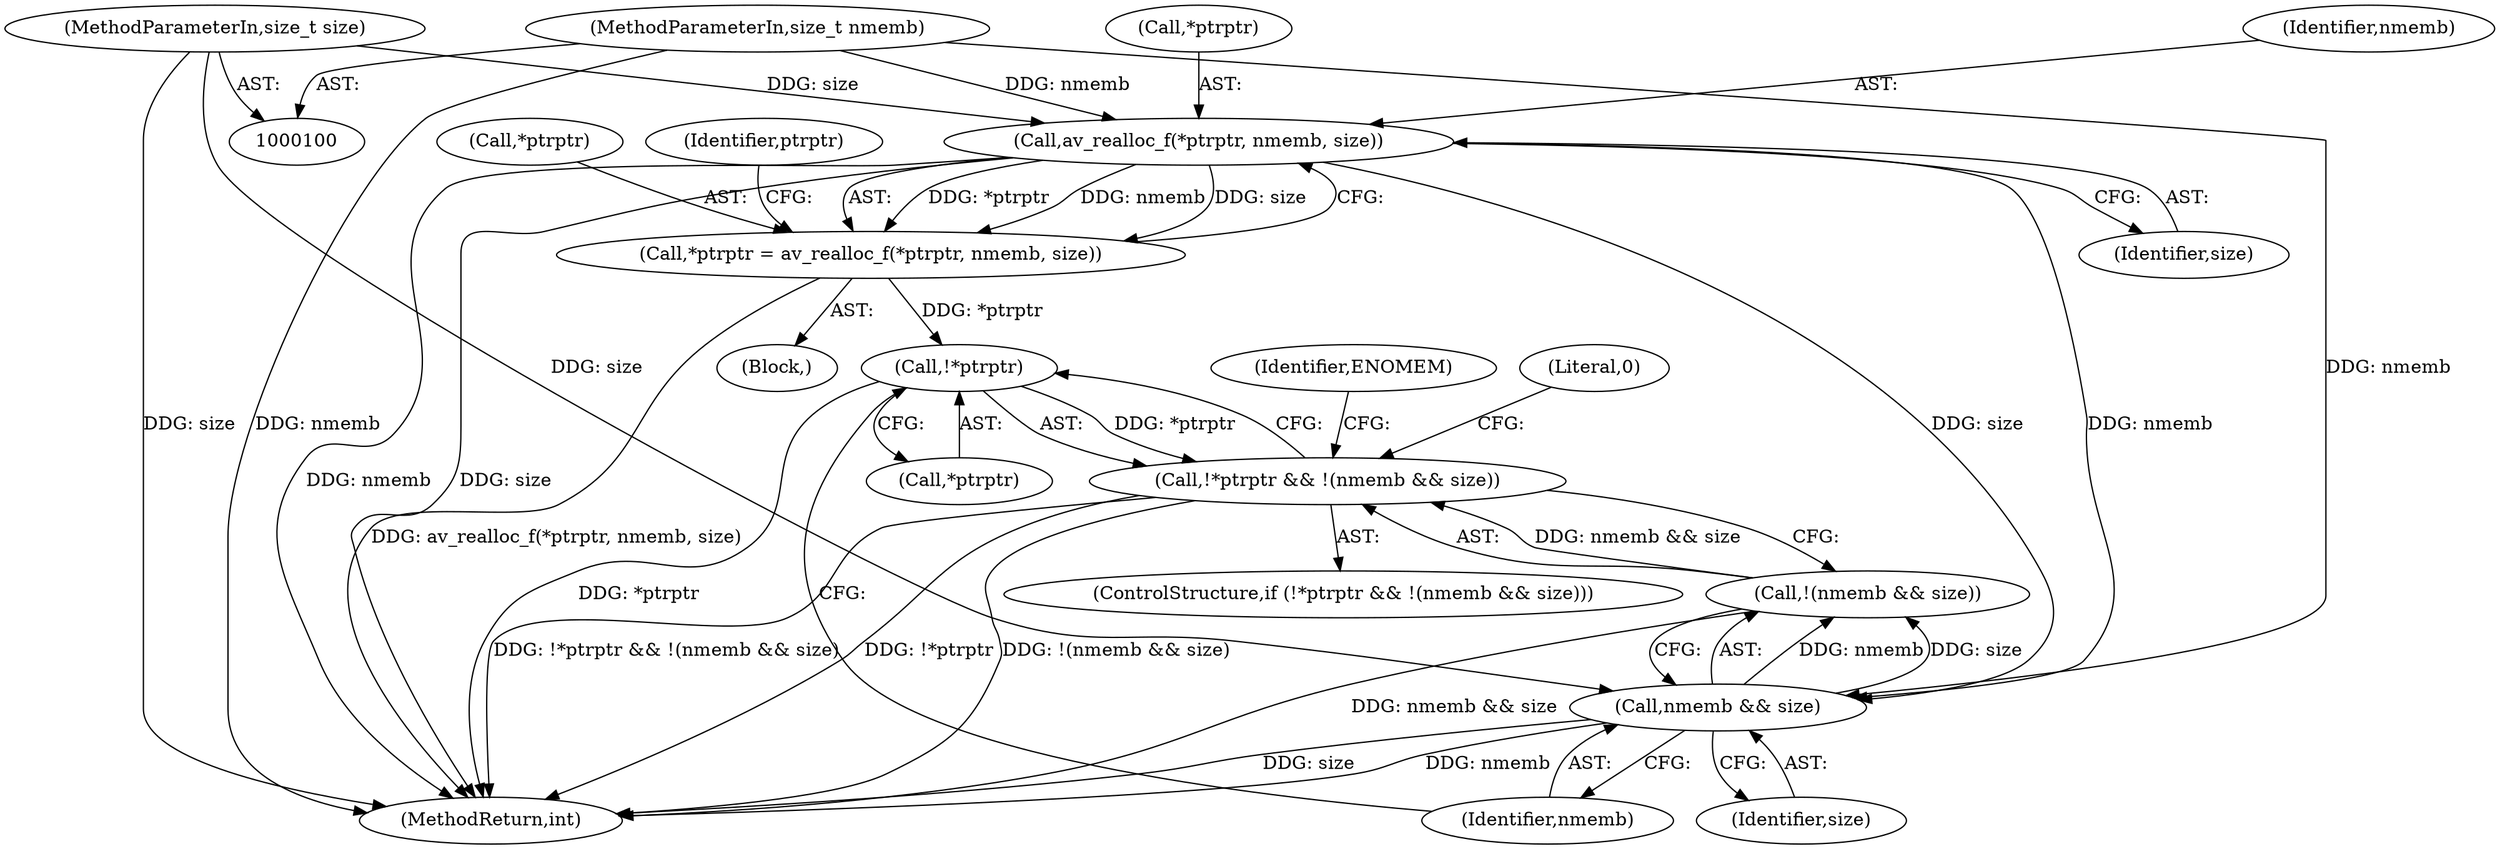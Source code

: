 digraph "1_FFmpeg_c94f9e854228e0ea00e1de8769d8d3f7cab84a55@API" {
"1000112" [label="(Call,av_realloc_f(*ptrptr, nmemb, size))"];
"1000102" [label="(MethodParameterIn,size_t nmemb)"];
"1000103" [label="(MethodParameterIn,size_t size)"];
"1000109" [label="(Call,*ptrptr = av_realloc_f(*ptrptr, nmemb, size))"];
"1000119" [label="(Call,!*ptrptr)"];
"1000118" [label="(Call,!*ptrptr && !(nmemb && size))"];
"1000123" [label="(Call,nmemb && size)"];
"1000122" [label="(Call,!(nmemb && size))"];
"1000128" [label="(Identifier,ENOMEM)"];
"1000112" [label="(Call,av_realloc_f(*ptrptr, nmemb, size))"];
"1000110" [label="(Call,*ptrptr)"];
"1000119" [label="(Call,!*ptrptr)"];
"1000117" [label="(ControlStructure,if (!*ptrptr && !(nmemb && size)))"];
"1000109" [label="(Call,*ptrptr = av_realloc_f(*ptrptr, nmemb, size))"];
"1000122" [label="(Call,!(nmemb && size))"];
"1000113" [label="(Call,*ptrptr)"];
"1000120" [label="(Call,*ptrptr)"];
"1000125" [label="(Identifier,size)"];
"1000131" [label="(MethodReturn,int)"];
"1000104" [label="(Block,)"];
"1000116" [label="(Identifier,size)"];
"1000118" [label="(Call,!*ptrptr && !(nmemb && size))"];
"1000115" [label="(Identifier,nmemb)"];
"1000121" [label="(Identifier,ptrptr)"];
"1000123" [label="(Call,nmemb && size)"];
"1000103" [label="(MethodParameterIn,size_t size)"];
"1000130" [label="(Literal,0)"];
"1000124" [label="(Identifier,nmemb)"];
"1000102" [label="(MethodParameterIn,size_t nmemb)"];
"1000112" -> "1000109"  [label="AST: "];
"1000112" -> "1000116"  [label="CFG: "];
"1000113" -> "1000112"  [label="AST: "];
"1000115" -> "1000112"  [label="AST: "];
"1000116" -> "1000112"  [label="AST: "];
"1000109" -> "1000112"  [label="CFG: "];
"1000112" -> "1000131"  [label="DDG: nmemb"];
"1000112" -> "1000131"  [label="DDG: size"];
"1000112" -> "1000109"  [label="DDG: *ptrptr"];
"1000112" -> "1000109"  [label="DDG: nmemb"];
"1000112" -> "1000109"  [label="DDG: size"];
"1000102" -> "1000112"  [label="DDG: nmemb"];
"1000103" -> "1000112"  [label="DDG: size"];
"1000112" -> "1000123"  [label="DDG: nmemb"];
"1000112" -> "1000123"  [label="DDG: size"];
"1000102" -> "1000100"  [label="AST: "];
"1000102" -> "1000131"  [label="DDG: nmemb"];
"1000102" -> "1000123"  [label="DDG: nmemb"];
"1000103" -> "1000100"  [label="AST: "];
"1000103" -> "1000131"  [label="DDG: size"];
"1000103" -> "1000123"  [label="DDG: size"];
"1000109" -> "1000104"  [label="AST: "];
"1000110" -> "1000109"  [label="AST: "];
"1000121" -> "1000109"  [label="CFG: "];
"1000109" -> "1000131"  [label="DDG: av_realloc_f(*ptrptr, nmemb, size)"];
"1000109" -> "1000119"  [label="DDG: *ptrptr"];
"1000119" -> "1000118"  [label="AST: "];
"1000119" -> "1000120"  [label="CFG: "];
"1000120" -> "1000119"  [label="AST: "];
"1000124" -> "1000119"  [label="CFG: "];
"1000118" -> "1000119"  [label="CFG: "];
"1000119" -> "1000131"  [label="DDG: *ptrptr"];
"1000119" -> "1000118"  [label="DDG: *ptrptr"];
"1000118" -> "1000117"  [label="AST: "];
"1000118" -> "1000122"  [label="CFG: "];
"1000122" -> "1000118"  [label="AST: "];
"1000128" -> "1000118"  [label="CFG: "];
"1000130" -> "1000118"  [label="CFG: "];
"1000118" -> "1000131"  [label="DDG: !*ptrptr && !(nmemb && size)"];
"1000118" -> "1000131"  [label="DDG: !(nmemb && size)"];
"1000118" -> "1000131"  [label="DDG: !*ptrptr"];
"1000122" -> "1000118"  [label="DDG: nmemb && size"];
"1000123" -> "1000122"  [label="AST: "];
"1000123" -> "1000124"  [label="CFG: "];
"1000123" -> "1000125"  [label="CFG: "];
"1000124" -> "1000123"  [label="AST: "];
"1000125" -> "1000123"  [label="AST: "];
"1000122" -> "1000123"  [label="CFG: "];
"1000123" -> "1000131"  [label="DDG: size"];
"1000123" -> "1000131"  [label="DDG: nmemb"];
"1000123" -> "1000122"  [label="DDG: nmemb"];
"1000123" -> "1000122"  [label="DDG: size"];
"1000122" -> "1000131"  [label="DDG: nmemb && size"];
}
